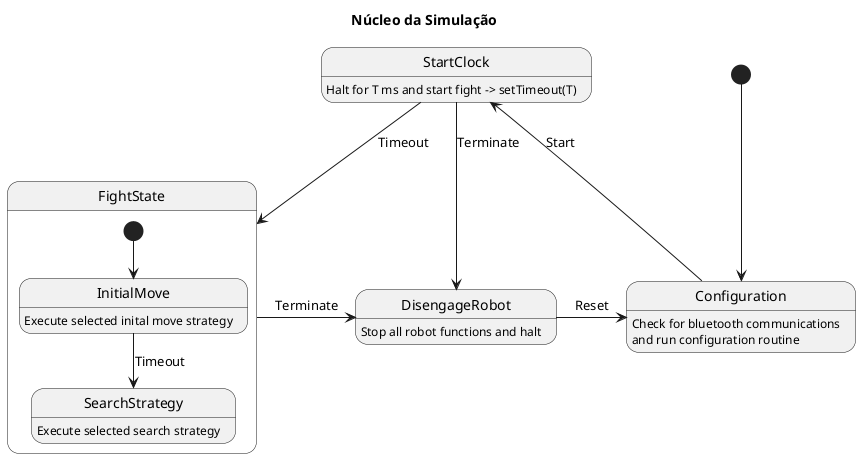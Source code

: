@startuml SimulationController

title Núcleo da Simulação

[*] --> Configuration
Configuration --> StartClock : Start
StartClock --> FightState : Timeout
StartClock -r-> DisengageRobot : Terminate
FightState -r-> DisengageRobot : Terminate
DisengageRobot -> Configuration : Reset

state FightState{
    [*] --> InitialMove
    InitialMove --> SearchStrategy : Timeout
}

/'
' Descrições
'/

Configuration : Check for bluetooth communications\nand run configuration routine
StartClock : Halt for T ms and start fight -> setTimeout(T)
DisengageRobot : Stop all robot functions and halt
InitialMove : Execute selected inital move strategy
SearchStrategy : Execute selected search strategy

@enduml